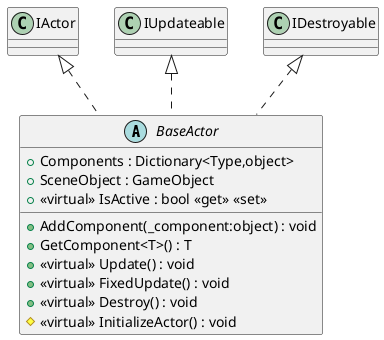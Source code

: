 @startuml
abstract class BaseActor {
    + Components : Dictionary<Type,object>
    + SceneObject : GameObject
    + <<virtual>> IsActive : bool <<get>> <<set>>
    + AddComponent(_component:object) : void
    + GetComponent<T>() : T
    + <<virtual>> Update() : void
    + <<virtual>> FixedUpdate() : void
    + <<virtual>> Destroy() : void
    # <<virtual>> InitializeActor() : void
}
IActor <|.. BaseActor
IUpdateable <|.. BaseActor
IDestroyable <|.. BaseActor
@enduml
